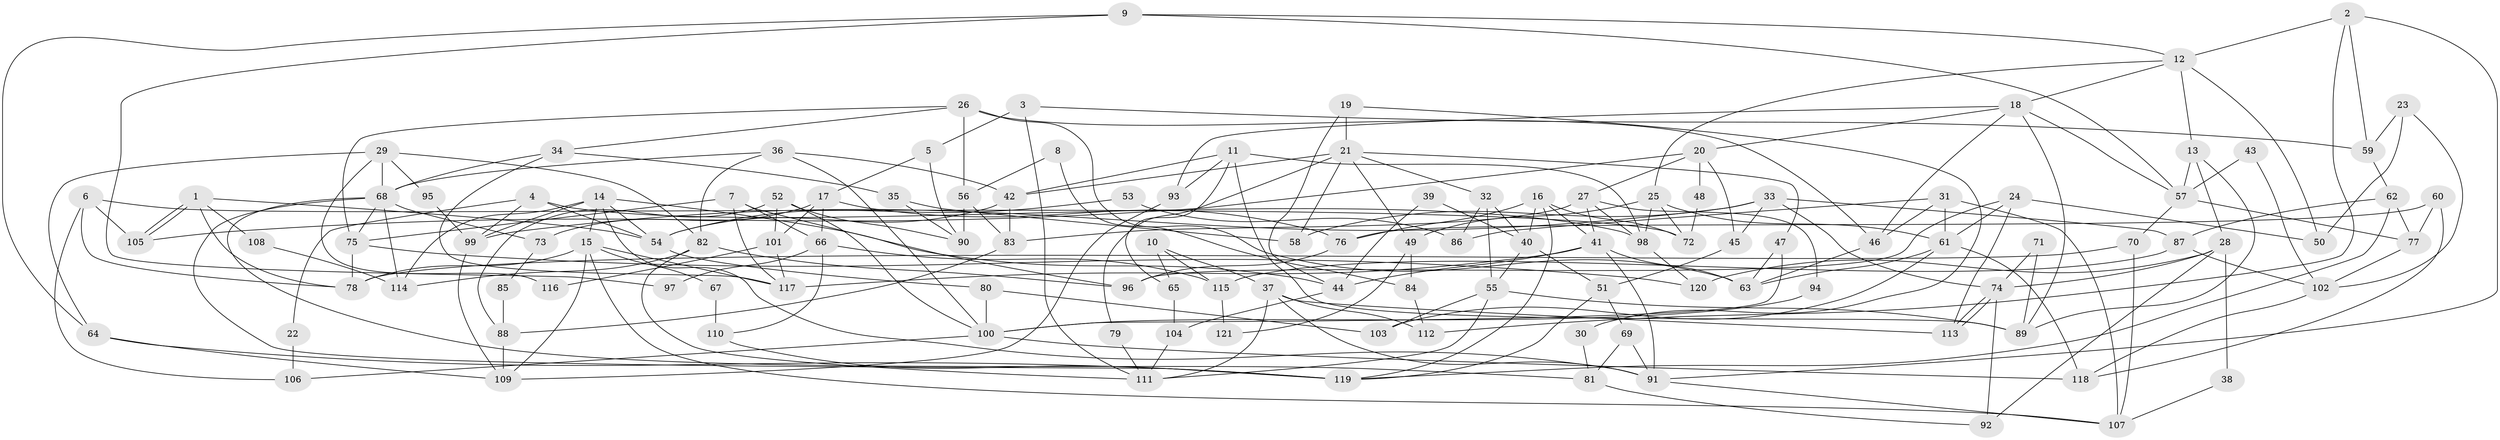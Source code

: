 // coarse degree distribution, {3: 0.1875, 5: 0.22916666666666666, 2: 0.1875, 4: 0.14583333333333334, 10: 0.020833333333333332, 8: 0.0625, 7: 0.0625, 9: 0.020833333333333332, 13: 0.020833333333333332, 6: 0.020833333333333332, 18: 0.020833333333333332, 15: 0.020833333333333332}
// Generated by graph-tools (version 1.1) at 2025/54/03/04/25 21:54:11]
// undirected, 121 vertices, 242 edges
graph export_dot {
graph [start="1"]
  node [color=gray90,style=filled];
  1;
  2;
  3;
  4;
  5;
  6;
  7;
  8;
  9;
  10;
  11;
  12;
  13;
  14;
  15;
  16;
  17;
  18;
  19;
  20;
  21;
  22;
  23;
  24;
  25;
  26;
  27;
  28;
  29;
  30;
  31;
  32;
  33;
  34;
  35;
  36;
  37;
  38;
  39;
  40;
  41;
  42;
  43;
  44;
  45;
  46;
  47;
  48;
  49;
  50;
  51;
  52;
  53;
  54;
  55;
  56;
  57;
  58;
  59;
  60;
  61;
  62;
  63;
  64;
  65;
  66;
  67;
  68;
  69;
  70;
  71;
  72;
  73;
  74;
  75;
  76;
  77;
  78;
  79;
  80;
  81;
  82;
  83;
  84;
  85;
  86;
  87;
  88;
  89;
  90;
  91;
  92;
  93;
  94;
  95;
  96;
  97;
  98;
  99;
  100;
  101;
  102;
  103;
  104;
  105;
  106;
  107;
  108;
  109;
  110;
  111;
  112;
  113;
  114;
  115;
  116;
  117;
  118;
  119;
  120;
  121;
  1 -- 78;
  1 -- 105;
  1 -- 105;
  1 -- 54;
  1 -- 108;
  2 -- 91;
  2 -- 12;
  2 -- 59;
  2 -- 112;
  3 -- 59;
  3 -- 5;
  3 -- 111;
  4 -- 54;
  4 -- 99;
  4 -- 22;
  4 -- 98;
  5 -- 90;
  5 -- 17;
  6 -- 78;
  6 -- 72;
  6 -- 105;
  6 -- 106;
  7 -- 96;
  7 -- 117;
  7 -- 66;
  7 -- 75;
  8 -- 56;
  8 -- 84;
  9 -- 12;
  9 -- 57;
  9 -- 64;
  9 -- 97;
  10 -- 65;
  10 -- 115;
  10 -- 37;
  11 -- 42;
  11 -- 98;
  11 -- 65;
  11 -- 89;
  11 -- 93;
  12 -- 18;
  12 -- 13;
  12 -- 25;
  12 -- 50;
  13 -- 57;
  13 -- 89;
  13 -- 28;
  14 -- 114;
  14 -- 99;
  14 -- 15;
  14 -- 44;
  14 -- 54;
  14 -- 91;
  15 -- 109;
  15 -- 67;
  15 -- 78;
  15 -- 107;
  15 -- 117;
  16 -- 119;
  16 -- 76;
  16 -- 40;
  16 -- 41;
  16 -- 72;
  17 -- 101;
  17 -- 76;
  17 -- 66;
  17 -- 73;
  18 -- 46;
  18 -- 89;
  18 -- 20;
  18 -- 57;
  18 -- 93;
  19 -- 21;
  19 -- 44;
  19 -- 30;
  20 -- 105;
  20 -- 27;
  20 -- 45;
  20 -- 48;
  21 -- 47;
  21 -- 32;
  21 -- 42;
  21 -- 49;
  21 -- 58;
  21 -- 79;
  22 -- 106;
  23 -- 59;
  23 -- 50;
  23 -- 102;
  24 -- 113;
  24 -- 61;
  24 -- 50;
  24 -- 96;
  25 -- 98;
  25 -- 49;
  25 -- 61;
  25 -- 72;
  26 -- 46;
  26 -- 34;
  26 -- 56;
  26 -- 63;
  26 -- 75;
  27 -- 98;
  27 -- 41;
  27 -- 83;
  27 -- 94;
  28 -- 92;
  28 -- 38;
  28 -- 74;
  28 -- 120;
  29 -- 64;
  29 -- 68;
  29 -- 82;
  29 -- 95;
  29 -- 116;
  30 -- 81;
  31 -- 107;
  31 -- 61;
  31 -- 46;
  31 -- 86;
  32 -- 55;
  32 -- 40;
  32 -- 86;
  33 -- 45;
  33 -- 74;
  33 -- 58;
  33 -- 87;
  33 -- 99;
  34 -- 68;
  34 -- 117;
  34 -- 35;
  35 -- 58;
  35 -- 90;
  36 -- 82;
  36 -- 42;
  36 -- 68;
  36 -- 100;
  37 -- 91;
  37 -- 111;
  37 -- 112;
  37 -- 113;
  38 -- 107;
  39 -- 44;
  39 -- 40;
  40 -- 55;
  40 -- 51;
  41 -- 44;
  41 -- 63;
  41 -- 91;
  41 -- 117;
  42 -- 54;
  42 -- 83;
  43 -- 102;
  43 -- 57;
  44 -- 104;
  45 -- 51;
  46 -- 63;
  47 -- 100;
  47 -- 63;
  48 -- 72;
  49 -- 84;
  49 -- 121;
  51 -- 119;
  51 -- 69;
  52 -- 90;
  52 -- 88;
  52 -- 100;
  52 -- 101;
  53 -- 54;
  53 -- 86;
  54 -- 80;
  55 -- 111;
  55 -- 103;
  55 -- 89;
  56 -- 83;
  56 -- 90;
  57 -- 70;
  57 -- 77;
  59 -- 62;
  60 -- 77;
  60 -- 118;
  60 -- 76;
  61 -- 63;
  61 -- 103;
  61 -- 118;
  62 -- 77;
  62 -- 87;
  62 -- 119;
  64 -- 119;
  64 -- 109;
  65 -- 104;
  66 -- 97;
  66 -- 110;
  66 -- 115;
  67 -- 110;
  68 -- 75;
  68 -- 73;
  68 -- 81;
  68 -- 114;
  68 -- 119;
  69 -- 91;
  69 -- 81;
  70 -- 107;
  70 -- 78;
  71 -- 89;
  71 -- 74;
  73 -- 85;
  74 -- 113;
  74 -- 113;
  74 -- 92;
  75 -- 78;
  75 -- 120;
  76 -- 96;
  77 -- 102;
  79 -- 111;
  80 -- 100;
  80 -- 103;
  81 -- 92;
  82 -- 111;
  82 -- 96;
  82 -- 114;
  83 -- 88;
  84 -- 112;
  85 -- 88;
  87 -- 102;
  87 -- 115;
  88 -- 109;
  91 -- 107;
  93 -- 109;
  94 -- 100;
  95 -- 99;
  98 -- 120;
  99 -- 109;
  100 -- 106;
  100 -- 118;
  101 -- 117;
  101 -- 116;
  102 -- 118;
  104 -- 111;
  108 -- 114;
  110 -- 119;
  115 -- 121;
}
